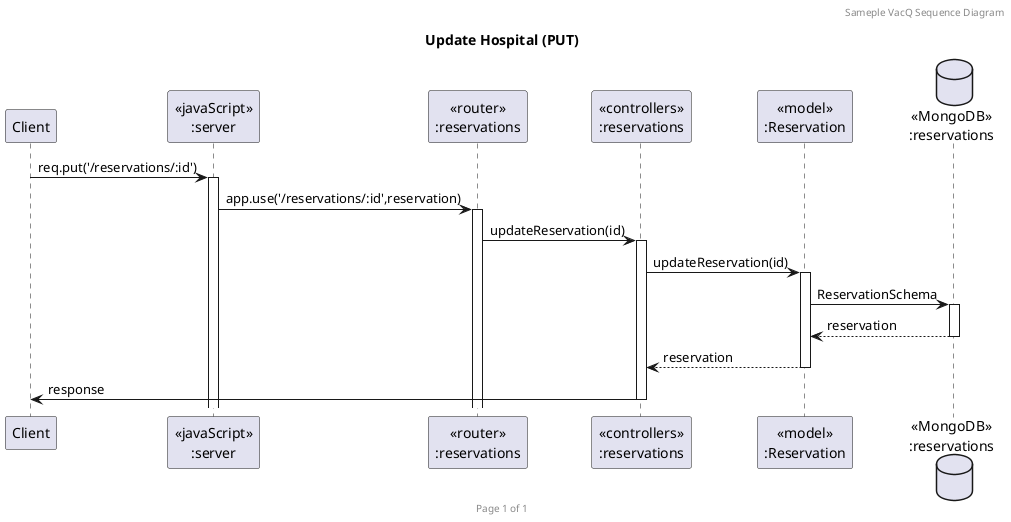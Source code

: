 @startuml Update Hospital (PUT)

header Sameple VacQ Sequence Diagram
footer Page %page% of %lastpage%
title "Update Hospital (PUT)"

participant "Client" as client
participant "<<javaScript>>\n:server" as server
participant "<<router>>\n:reservations" as routerReservation
participant "<<controllers>>\n:reservations" as controllersReservation
participant "<<model>>\n:Reservation" as modelReservation
database "<<MongoDB>>\n:reservations" as ReservationDatabase

client->server ++:req.put('/reservations/:id')
server->routerReservation ++:app.use('/reservations/:id',reservation)
routerReservation -> controllersReservation ++:updateReservation(id)
controllersReservation->modelReservation ++:updateReservation(id)
modelReservation ->ReservationDatabase ++: ReservationSchema
ReservationDatabase --> modelReservation --: reservation
controllersReservation <-- modelReservation --: reservation
controllersReservation->client --:response

@enduml
